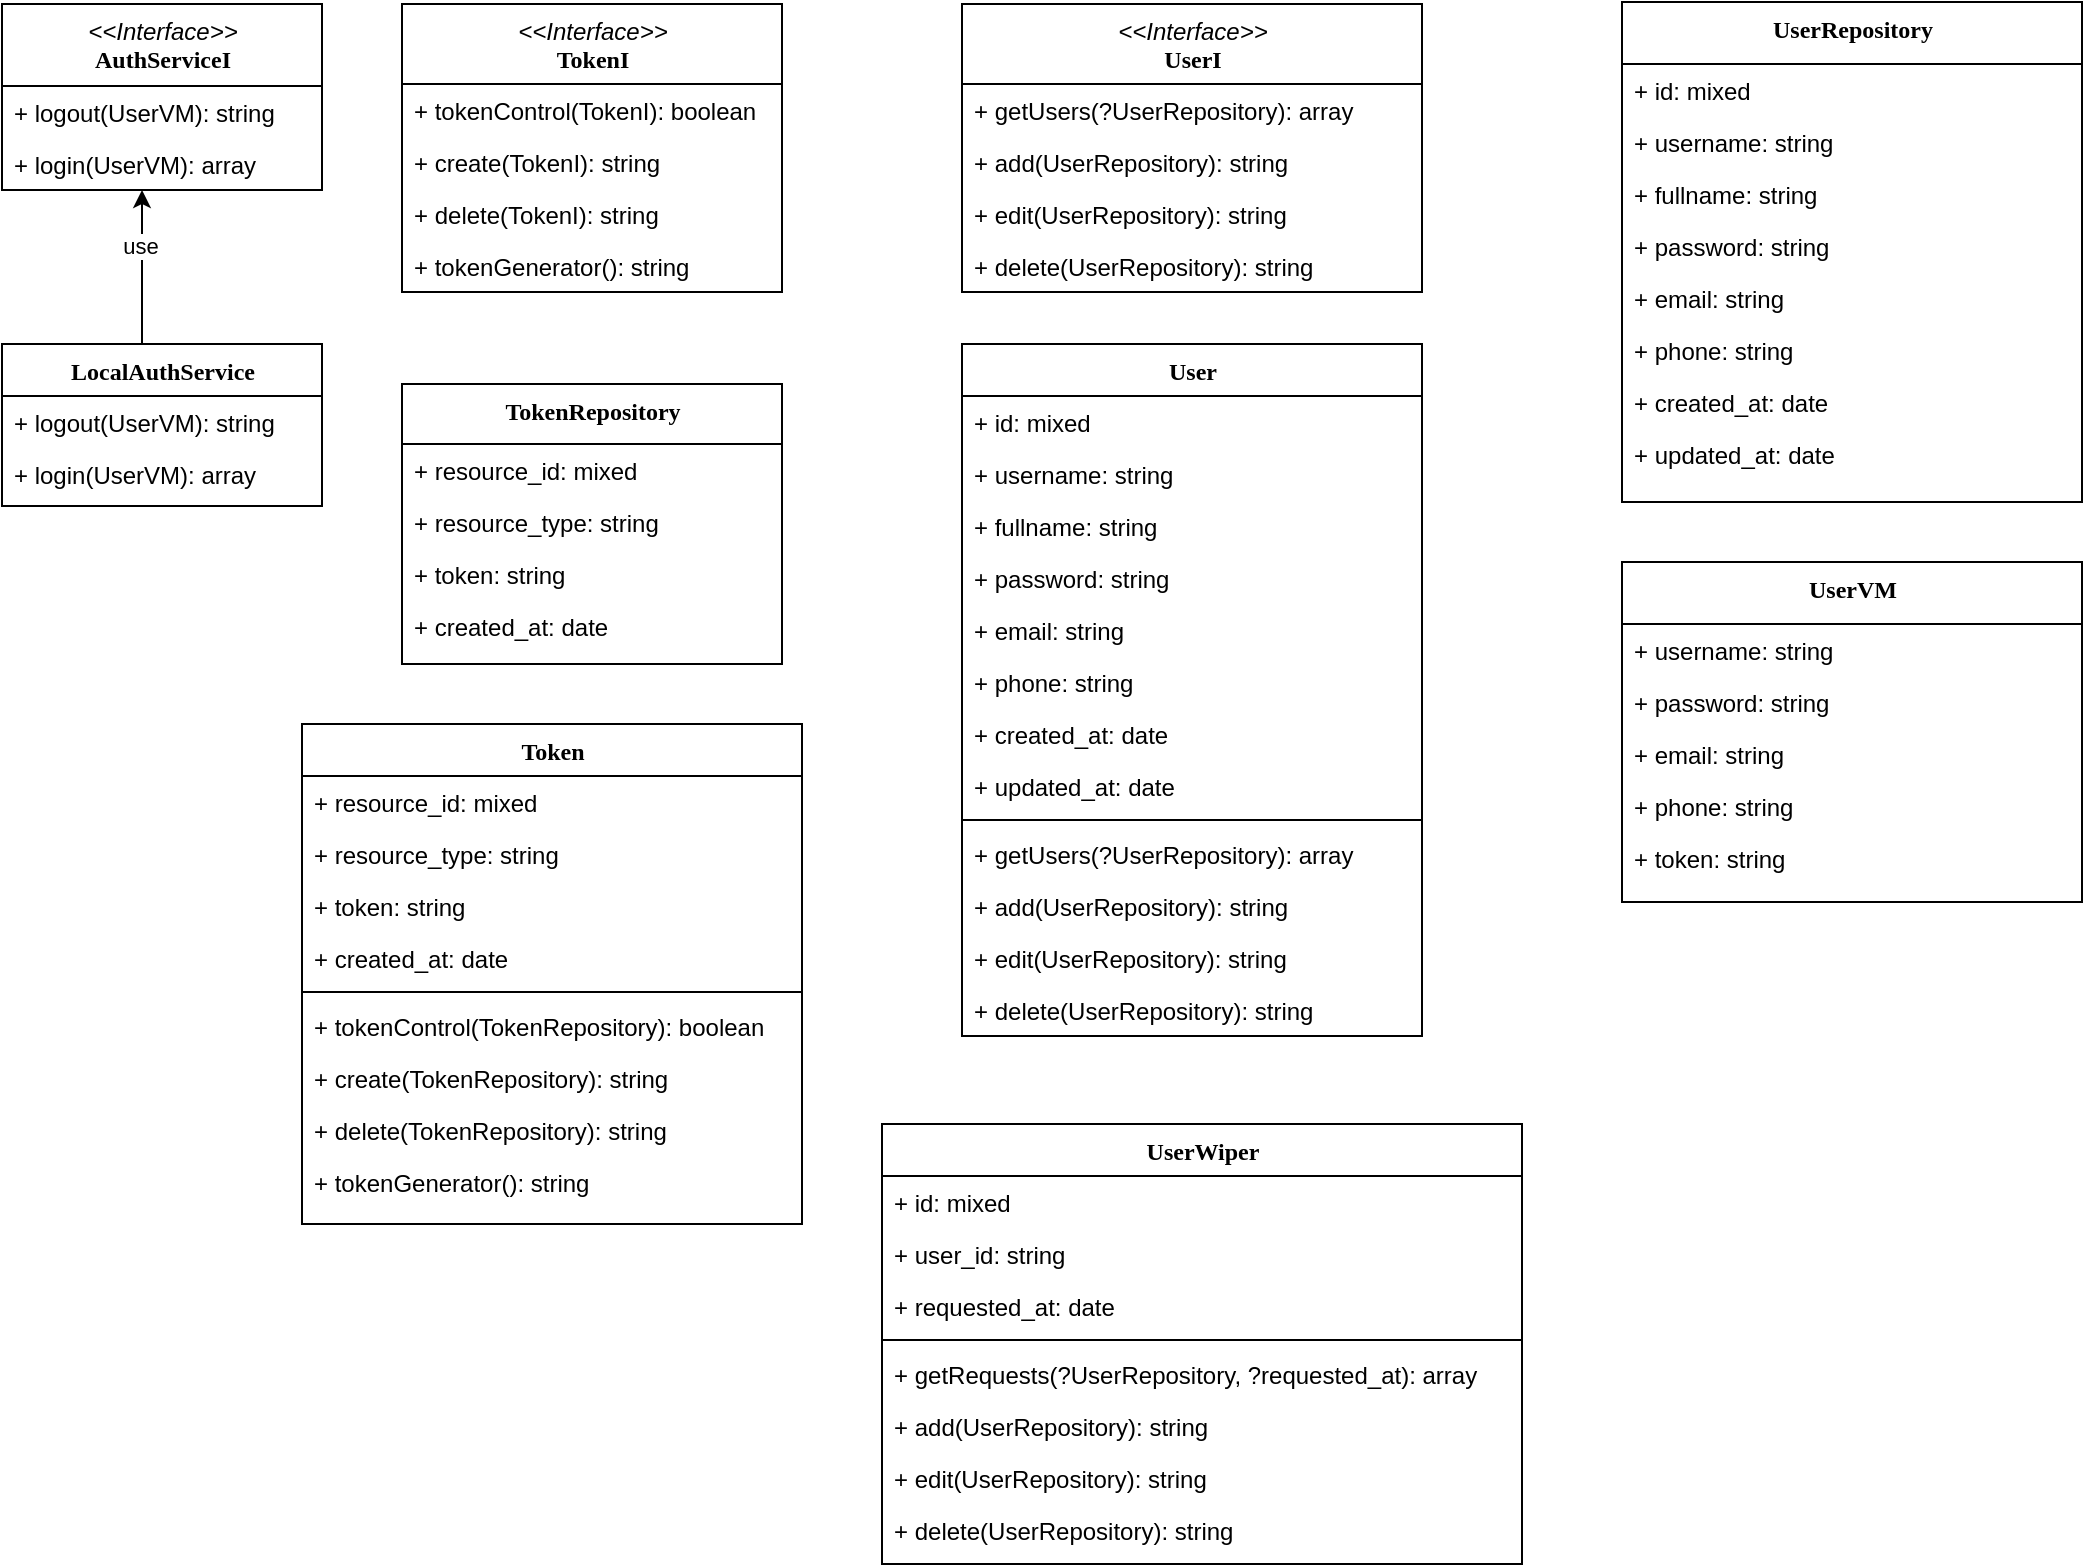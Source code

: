 <mxfile version="15.4.1" type="github">
  <diagram name="Page-1" id="6133507b-19e7-1e82-6fc7-422aa6c4b21f">
    <mxGraphModel dx="1108" dy="482" grid="1" gridSize="10" guides="1" tooltips="1" connect="1" arrows="1" fold="1" page="1" pageScale="1" pageWidth="1100" pageHeight="850" background="none" math="0" shadow="0">
      <root>
        <mxCell id="0" />
        <mxCell id="1" parent="0" />
        <mxCell id="h9Y8t7x9bO4vjwr3Z0jd-1" value="User" style="swimlane;html=1;fontStyle=1;align=center;verticalAlign=top;childLayout=stackLayout;horizontal=1;startSize=26;horizontalStack=0;resizeParent=1;resizeLast=0;collapsible=1;marginBottom=0;swimlaneFillColor=#ffffff;rounded=0;shadow=0;comic=0;labelBackgroundColor=none;strokeWidth=1;fillColor=none;fontFamily=Verdana;fontSize=12" parent="1" vertex="1">
          <mxGeometry x="520" y="210" width="230" height="346" as="geometry" />
        </mxCell>
        <mxCell id="h9Y8t7x9bO4vjwr3Z0jd-2" value="+ id: mixed" style="text;html=1;strokeColor=none;fillColor=none;align=left;verticalAlign=top;spacingLeft=4;spacingRight=4;whiteSpace=wrap;overflow=hidden;rotatable=0;points=[[0,0.5],[1,0.5]];portConstraint=eastwest;" parent="h9Y8t7x9bO4vjwr3Z0jd-1" vertex="1">
          <mxGeometry y="26" width="230" height="26" as="geometry" />
        </mxCell>
        <mxCell id="h9Y8t7x9bO4vjwr3Z0jd-3" value="+ username: string" style="text;html=1;strokeColor=none;fillColor=none;align=left;verticalAlign=top;spacingLeft=4;spacingRight=4;whiteSpace=wrap;overflow=hidden;rotatable=0;points=[[0,0.5],[1,0.5]];portConstraint=eastwest;" parent="h9Y8t7x9bO4vjwr3Z0jd-1" vertex="1">
          <mxGeometry y="52" width="230" height="26" as="geometry" />
        </mxCell>
        <mxCell id="h9Y8t7x9bO4vjwr3Z0jd-4" value="+ fullname: string" style="text;html=1;strokeColor=none;fillColor=none;align=left;verticalAlign=top;spacingLeft=4;spacingRight=4;whiteSpace=wrap;overflow=hidden;rotatable=0;points=[[0,0.5],[1,0.5]];portConstraint=eastwest;" parent="h9Y8t7x9bO4vjwr3Z0jd-1" vertex="1">
          <mxGeometry y="78" width="230" height="26" as="geometry" />
        </mxCell>
        <mxCell id="h9Y8t7x9bO4vjwr3Z0jd-5" value="+ password: string" style="text;html=1;strokeColor=none;fillColor=none;align=left;verticalAlign=top;spacingLeft=4;spacingRight=4;whiteSpace=wrap;overflow=hidden;rotatable=0;points=[[0,0.5],[1,0.5]];portConstraint=eastwest;" parent="h9Y8t7x9bO4vjwr3Z0jd-1" vertex="1">
          <mxGeometry y="104" width="230" height="26" as="geometry" />
        </mxCell>
        <mxCell id="h9Y8t7x9bO4vjwr3Z0jd-6" value="+ email: string" style="text;html=1;strokeColor=none;fillColor=none;align=left;verticalAlign=top;spacingLeft=4;spacingRight=4;whiteSpace=wrap;overflow=hidden;rotatable=0;points=[[0,0.5],[1,0.5]];portConstraint=eastwest;" parent="h9Y8t7x9bO4vjwr3Z0jd-1" vertex="1">
          <mxGeometry y="130" width="230" height="26" as="geometry" />
        </mxCell>
        <mxCell id="h9Y8t7x9bO4vjwr3Z0jd-7" value="+ phone: string" style="text;html=1;strokeColor=none;fillColor=none;align=left;verticalAlign=top;spacingLeft=4;spacingRight=4;whiteSpace=wrap;overflow=hidden;rotatable=0;points=[[0,0.5],[1,0.5]];portConstraint=eastwest;" parent="h9Y8t7x9bO4vjwr3Z0jd-1" vertex="1">
          <mxGeometry y="156" width="230" height="26" as="geometry" />
        </mxCell>
        <mxCell id="h9Y8t7x9bO4vjwr3Z0jd-8" value="+ created_at: date" style="text;html=1;strokeColor=none;fillColor=none;align=left;verticalAlign=top;spacingLeft=4;spacingRight=4;whiteSpace=wrap;overflow=hidden;rotatable=0;points=[[0,0.5],[1,0.5]];portConstraint=eastwest;" parent="h9Y8t7x9bO4vjwr3Z0jd-1" vertex="1">
          <mxGeometry y="182" width="230" height="26" as="geometry" />
        </mxCell>
        <mxCell id="h9Y8t7x9bO4vjwr3Z0jd-9" value="+ updated_at: date" style="text;html=1;strokeColor=none;fillColor=none;align=left;verticalAlign=top;spacingLeft=4;spacingRight=4;whiteSpace=wrap;overflow=hidden;rotatable=0;points=[[0,0.5],[1,0.5]];portConstraint=eastwest;" parent="h9Y8t7x9bO4vjwr3Z0jd-1" vertex="1">
          <mxGeometry y="208" width="230" height="26" as="geometry" />
        </mxCell>
        <mxCell id="h9Y8t7x9bO4vjwr3Z0jd-10" value="" style="line;html=1;strokeWidth=1;fillColor=none;align=left;verticalAlign=middle;spacingTop=-1;spacingLeft=3;spacingRight=3;rotatable=0;labelPosition=right;points=[];portConstraint=eastwest;" parent="h9Y8t7x9bO4vjwr3Z0jd-1" vertex="1">
          <mxGeometry y="234" width="230" height="8" as="geometry" />
        </mxCell>
        <mxCell id="h9Y8t7x9bO4vjwr3Z0jd-11" value="+ getUsers(?UserRepository): array" style="text;html=1;strokeColor=none;fillColor=none;align=left;verticalAlign=top;spacingLeft=4;spacingRight=4;whiteSpace=wrap;overflow=hidden;rotatable=0;points=[[0,0.5],[1,0.5]];portConstraint=eastwest;" parent="h9Y8t7x9bO4vjwr3Z0jd-1" vertex="1">
          <mxGeometry y="242" width="230" height="26" as="geometry" />
        </mxCell>
        <mxCell id="h9Y8t7x9bO4vjwr3Z0jd-12" value="+ add(UserRepository): string" style="text;html=1;strokeColor=none;fillColor=none;align=left;verticalAlign=top;spacingLeft=4;spacingRight=4;whiteSpace=wrap;overflow=hidden;rotatable=0;points=[[0,0.5],[1,0.5]];portConstraint=eastwest;" parent="h9Y8t7x9bO4vjwr3Z0jd-1" vertex="1">
          <mxGeometry y="268" width="230" height="26" as="geometry" />
        </mxCell>
        <mxCell id="h9Y8t7x9bO4vjwr3Z0jd-13" value="+ edit(UserRepository): string" style="text;html=1;strokeColor=none;fillColor=none;align=left;verticalAlign=top;spacingLeft=4;spacingRight=4;whiteSpace=wrap;overflow=hidden;rotatable=0;points=[[0,0.5],[1,0.5]];portConstraint=eastwest;" parent="h9Y8t7x9bO4vjwr3Z0jd-1" vertex="1">
          <mxGeometry y="294" width="230" height="26" as="geometry" />
        </mxCell>
        <mxCell id="h9Y8t7x9bO4vjwr3Z0jd-14" value="+ delete(UserRepository): string" style="text;html=1;strokeColor=none;fillColor=none;align=left;verticalAlign=top;spacingLeft=4;spacingRight=4;whiteSpace=wrap;overflow=hidden;rotatable=0;points=[[0,0.5],[1,0.5]];portConstraint=eastwest;" parent="h9Y8t7x9bO4vjwr3Z0jd-1" vertex="1">
          <mxGeometry y="320" width="230" height="26" as="geometry" />
        </mxCell>
        <mxCell id="h9Y8t7x9bO4vjwr3Z0jd-15" value="Token" style="swimlane;html=1;fontStyle=1;align=center;verticalAlign=top;childLayout=stackLayout;horizontal=1;startSize=26;horizontalStack=0;resizeParent=1;resizeLast=0;collapsible=1;marginBottom=0;swimlaneFillColor=#ffffff;rounded=0;shadow=0;comic=0;labelBackgroundColor=none;strokeWidth=1;fillColor=none;fontFamily=Verdana;fontSize=12" parent="1" vertex="1">
          <mxGeometry x="190" y="400" width="250" height="250" as="geometry" />
        </mxCell>
        <mxCell id="h9Y8t7x9bO4vjwr3Z0jd-16" value="+ resource_id: mixed" style="text;html=1;strokeColor=none;fillColor=none;align=left;verticalAlign=top;spacingLeft=4;spacingRight=4;whiteSpace=wrap;overflow=hidden;rotatable=0;points=[[0,0.5],[1,0.5]];portConstraint=eastwest;" parent="h9Y8t7x9bO4vjwr3Z0jd-15" vertex="1">
          <mxGeometry y="26" width="250" height="26" as="geometry" />
        </mxCell>
        <mxCell id="h9Y8t7x9bO4vjwr3Z0jd-17" value="+ resource_type: string" style="text;html=1;strokeColor=none;fillColor=none;align=left;verticalAlign=top;spacingLeft=4;spacingRight=4;whiteSpace=wrap;overflow=hidden;rotatable=0;points=[[0,0.5],[1,0.5]];portConstraint=eastwest;" parent="h9Y8t7x9bO4vjwr3Z0jd-15" vertex="1">
          <mxGeometry y="52" width="250" height="26" as="geometry" />
        </mxCell>
        <mxCell id="h9Y8t7x9bO4vjwr3Z0jd-18" value="+ token: string" style="text;html=1;strokeColor=none;fillColor=none;align=left;verticalAlign=top;spacingLeft=4;spacingRight=4;whiteSpace=wrap;overflow=hidden;rotatable=0;points=[[0,0.5],[1,0.5]];portConstraint=eastwest;" parent="h9Y8t7x9bO4vjwr3Z0jd-15" vertex="1">
          <mxGeometry y="78" width="250" height="26" as="geometry" />
        </mxCell>
        <mxCell id="h9Y8t7x9bO4vjwr3Z0jd-19" value="+ created_at: date&lt;span style=&quot;color: rgba(0 , 0 , 0 , 0) ; font-family: monospace ; font-size: 0px&quot;&gt;%3CmxGraphModel%3E%3Croot%3E%3CmxCell%20id%3D%220%22%2F%3E%3CmxCell%20id%3D%221%22%20parent%3D%220%22%2F%3E%3CmxCell%20id%3D%222%22%20value%3D%22%2B%20authArea%22%20style%3D%22text%3Bhtml%3D1%3BstrokeColor%3Dnone%3BfillColor%3Dnone%3Balign%3Dleft%3BverticalAlign%3Dtop%3BspacingLeft%3D4%3BspacingRight%3D4%3BwhiteSpace%3Dwrap%3Boverflow%3Dhidden%3Brotatable%3D0%3Bpoints%3D%5B%5B0%2C0.5%5D%2C%5B1%2C0.5%5D%5D%3BportConstraint%3Deastwest%3B%22%20vertex%3D%221%22%20parent%3D%221%22%3E%3CmxGeometry%20x%3D%22820%22%20y%3D%22888%22%20width%3D%22160%22%20height%3D%2226%22%20as%3D%22geometry%22%2F%3E%3C%2FmxCell%3E%3C%2Froot%3E%3C%2FmxGraphModel%3E: ::&lt;/span&gt;" style="text;html=1;strokeColor=none;fillColor=none;align=left;verticalAlign=top;spacingLeft=4;spacingRight=4;whiteSpace=wrap;overflow=hidden;rotatable=0;points=[[0,0.5],[1,0.5]];portConstraint=eastwest;" parent="h9Y8t7x9bO4vjwr3Z0jd-15" vertex="1">
          <mxGeometry y="104" width="250" height="26" as="geometry" />
        </mxCell>
        <mxCell id="h9Y8t7x9bO4vjwr3Z0jd-20" value="" style="line;html=1;strokeWidth=1;fillColor=none;align=left;verticalAlign=middle;spacingTop=-1;spacingLeft=3;spacingRight=3;rotatable=0;labelPosition=right;points=[];portConstraint=eastwest;" parent="h9Y8t7x9bO4vjwr3Z0jd-15" vertex="1">
          <mxGeometry y="130" width="250" height="8" as="geometry" />
        </mxCell>
        <mxCell id="h9Y8t7x9bO4vjwr3Z0jd-21" value="+ tokenControl(TokenRepository): boolean" style="text;html=1;strokeColor=none;fillColor=none;align=left;verticalAlign=top;spacingLeft=4;spacingRight=4;whiteSpace=wrap;overflow=hidden;rotatable=0;points=[[0,0.5],[1,0.5]];portConstraint=eastwest;" parent="h9Y8t7x9bO4vjwr3Z0jd-15" vertex="1">
          <mxGeometry y="138" width="250" height="26" as="geometry" />
        </mxCell>
        <mxCell id="h9Y8t7x9bO4vjwr3Z0jd-22" value="+ create(TokenRepository): string" style="text;html=1;strokeColor=none;fillColor=none;align=left;verticalAlign=top;spacingLeft=4;spacingRight=4;whiteSpace=wrap;overflow=hidden;rotatable=0;points=[[0,0.5],[1,0.5]];portConstraint=eastwest;" parent="h9Y8t7x9bO4vjwr3Z0jd-15" vertex="1">
          <mxGeometry y="164" width="250" height="26" as="geometry" />
        </mxCell>
        <mxCell id="h9Y8t7x9bO4vjwr3Z0jd-23" value="+ delete(TokenRepository): string" style="text;html=1;strokeColor=none;fillColor=none;align=left;verticalAlign=top;spacingLeft=4;spacingRight=4;whiteSpace=wrap;overflow=hidden;rotatable=0;points=[[0,0.5],[1,0.5]];portConstraint=eastwest;" parent="h9Y8t7x9bO4vjwr3Z0jd-15" vertex="1">
          <mxGeometry y="190" width="250" height="26" as="geometry" />
        </mxCell>
        <mxCell id="h9Y8t7x9bO4vjwr3Z0jd-77" value="+ tokenGenerator(): string" style="text;html=1;strokeColor=none;fillColor=none;align=left;verticalAlign=top;spacingLeft=4;spacingRight=4;whiteSpace=wrap;overflow=hidden;rotatable=0;points=[[0,0.5],[1,0.5]];portConstraint=eastwest;" parent="h9Y8t7x9bO4vjwr3Z0jd-15" vertex="1">
          <mxGeometry y="216" width="250" height="26" as="geometry" />
        </mxCell>
        <mxCell id="h9Y8t7x9bO4vjwr3Z0jd-24" value="&lt;i style=&quot;font-family: &amp;#34;helvetica&amp;#34; ; font-weight: 400&quot;&gt;&amp;lt;&amp;lt;Interface&amp;gt;&amp;gt;&lt;br&gt;&lt;/i&gt;AuthServiceI" style="swimlane;html=1;fontStyle=1;align=center;verticalAlign=top;childLayout=stackLayout;horizontal=1;startSize=41;horizontalStack=0;resizeParent=1;resizeLast=0;collapsible=1;marginBottom=0;swimlaneFillColor=#ffffff;rounded=0;shadow=0;comic=0;labelBackgroundColor=none;strokeWidth=1;fillColor=none;fontFamily=Verdana;fontSize=12" parent="1" vertex="1">
          <mxGeometry x="40" y="40" width="160" height="93" as="geometry" />
        </mxCell>
        <mxCell id="h9Y8t7x9bO4vjwr3Z0jd-25" value="+ logout(UserVM): string" style="text;html=1;strokeColor=none;fillColor=none;align=left;verticalAlign=top;spacingLeft=4;spacingRight=4;whiteSpace=wrap;overflow=hidden;rotatable=0;points=[[0,0.5],[1,0.5]];portConstraint=eastwest;" parent="h9Y8t7x9bO4vjwr3Z0jd-24" vertex="1">
          <mxGeometry y="41" width="160" height="26" as="geometry" />
        </mxCell>
        <mxCell id="h9Y8t7x9bO4vjwr3Z0jd-26" value="+ login(UserVM): array" style="text;html=1;strokeColor=none;fillColor=none;align=left;verticalAlign=top;spacingLeft=4;spacingRight=4;whiteSpace=wrap;overflow=hidden;rotatable=0;points=[[0,0.5],[1,0.5]];portConstraint=eastwest;" parent="h9Y8t7x9bO4vjwr3Z0jd-24" vertex="1">
          <mxGeometry y="67" width="160" height="26" as="geometry" />
        </mxCell>
        <mxCell id="h9Y8t7x9bO4vjwr3Z0jd-69" value="" style="edgeStyle=orthogonalEdgeStyle;rounded=0;orthogonalLoop=1;jettySize=auto;html=1;" parent="1" source="h9Y8t7x9bO4vjwr3Z0jd-29" target="h9Y8t7x9bO4vjwr3Z0jd-26" edge="1">
          <mxGeometry relative="1" as="geometry">
            <Array as="points">
              <mxPoint x="110" y="140" />
              <mxPoint x="110" y="140" />
            </Array>
          </mxGeometry>
        </mxCell>
        <mxCell id="h9Y8t7x9bO4vjwr3Z0jd-70" value="use" style="edgeLabel;html=1;align=center;verticalAlign=middle;resizable=0;points=[];" parent="h9Y8t7x9bO4vjwr3Z0jd-69" vertex="1" connectable="0">
          <mxGeometry x="0.286" y="1" relative="1" as="geometry">
            <mxPoint as="offset" />
          </mxGeometry>
        </mxCell>
        <mxCell id="h9Y8t7x9bO4vjwr3Z0jd-29" value="LocalAuthService" style="swimlane;html=1;fontStyle=1;align=center;verticalAlign=top;childLayout=stackLayout;horizontal=1;startSize=26;horizontalStack=0;resizeParent=1;resizeLast=0;collapsible=1;marginBottom=0;swimlaneFillColor=#ffffff;rounded=0;shadow=0;comic=0;labelBackgroundColor=none;strokeWidth=1;fillColor=none;fontFamily=Verdana;fontSize=12" parent="1" vertex="1">
          <mxGeometry x="40" y="210" width="160" height="81" as="geometry" />
        </mxCell>
        <mxCell id="h9Y8t7x9bO4vjwr3Z0jd-30" value="+ logout(UserVM): string" style="text;html=1;strokeColor=none;fillColor=none;align=left;verticalAlign=top;spacingLeft=4;spacingRight=4;whiteSpace=wrap;overflow=hidden;rotatable=0;points=[[0,0.5],[1,0.5]];portConstraint=eastwest;" parent="h9Y8t7x9bO4vjwr3Z0jd-29" vertex="1">
          <mxGeometry y="26" width="160" height="26" as="geometry" />
        </mxCell>
        <mxCell id="h9Y8t7x9bO4vjwr3Z0jd-31" value="+ login(UserVM): array" style="text;html=1;strokeColor=none;fillColor=none;align=left;verticalAlign=top;spacingLeft=4;spacingRight=4;whiteSpace=wrap;overflow=hidden;rotatable=0;points=[[0,0.5],[1,0.5]];portConstraint=eastwest;" parent="h9Y8t7x9bO4vjwr3Z0jd-29" vertex="1">
          <mxGeometry y="52" width="160" height="26" as="geometry" />
        </mxCell>
        <mxCell id="h9Y8t7x9bO4vjwr3Z0jd-33" value="UserWiper" style="swimlane;html=1;fontStyle=1;align=center;verticalAlign=top;childLayout=stackLayout;horizontal=1;startSize=26;horizontalStack=0;resizeParent=1;resizeLast=0;collapsible=1;marginBottom=0;swimlaneFillColor=#ffffff;rounded=0;shadow=0;comic=0;labelBackgroundColor=none;strokeWidth=1;fillColor=none;fontFamily=Verdana;fontSize=12" parent="1" vertex="1">
          <mxGeometry x="480" y="600" width="320" height="220" as="geometry" />
        </mxCell>
        <mxCell id="h9Y8t7x9bO4vjwr3Z0jd-34" value="+ id: mixed" style="text;html=1;strokeColor=none;fillColor=none;align=left;verticalAlign=top;spacingLeft=4;spacingRight=4;whiteSpace=wrap;overflow=hidden;rotatable=0;points=[[0,0.5],[1,0.5]];portConstraint=eastwest;" parent="h9Y8t7x9bO4vjwr3Z0jd-33" vertex="1">
          <mxGeometry y="26" width="320" height="26" as="geometry" />
        </mxCell>
        <mxCell id="h9Y8t7x9bO4vjwr3Z0jd-35" value="+ user_id: string" style="text;html=1;strokeColor=none;fillColor=none;align=left;verticalAlign=top;spacingLeft=4;spacingRight=4;whiteSpace=wrap;overflow=hidden;rotatable=0;points=[[0,0.5],[1,0.5]];portConstraint=eastwest;" parent="h9Y8t7x9bO4vjwr3Z0jd-33" vertex="1">
          <mxGeometry y="52" width="320" height="26" as="geometry" />
        </mxCell>
        <mxCell id="h9Y8t7x9bO4vjwr3Z0jd-36" value="+ requested_at: date" style="text;html=1;strokeColor=none;fillColor=none;align=left;verticalAlign=top;spacingLeft=4;spacingRight=4;whiteSpace=wrap;overflow=hidden;rotatable=0;points=[[0,0.5],[1,0.5]];portConstraint=eastwest;" parent="h9Y8t7x9bO4vjwr3Z0jd-33" vertex="1">
          <mxGeometry y="78" width="320" height="26" as="geometry" />
        </mxCell>
        <mxCell id="h9Y8t7x9bO4vjwr3Z0jd-37" value="" style="line;html=1;strokeWidth=1;fillColor=none;align=left;verticalAlign=middle;spacingTop=-1;spacingLeft=3;spacingRight=3;rotatable=0;labelPosition=right;points=[];portConstraint=eastwest;" parent="h9Y8t7x9bO4vjwr3Z0jd-33" vertex="1">
          <mxGeometry y="104" width="320" height="8" as="geometry" />
        </mxCell>
        <mxCell id="h9Y8t7x9bO4vjwr3Z0jd-38" value="+ getRequests(?UserRepository, ?requested_at): array" style="text;html=1;strokeColor=none;fillColor=none;align=left;verticalAlign=top;spacingLeft=4;spacingRight=4;whiteSpace=wrap;overflow=hidden;rotatable=0;points=[[0,0.5],[1,0.5]];portConstraint=eastwest;" parent="h9Y8t7x9bO4vjwr3Z0jd-33" vertex="1">
          <mxGeometry y="112" width="320" height="26" as="geometry" />
        </mxCell>
        <mxCell id="h9Y8t7x9bO4vjwr3Z0jd-39" value="+ add(UserRepository): string" style="text;html=1;strokeColor=none;fillColor=none;align=left;verticalAlign=top;spacingLeft=4;spacingRight=4;whiteSpace=wrap;overflow=hidden;rotatable=0;points=[[0,0.5],[1,0.5]];portConstraint=eastwest;" parent="h9Y8t7x9bO4vjwr3Z0jd-33" vertex="1">
          <mxGeometry y="138" width="320" height="26" as="geometry" />
        </mxCell>
        <mxCell id="h9Y8t7x9bO4vjwr3Z0jd-40" value="+ edit(UserRepository): string" style="text;html=1;strokeColor=none;fillColor=none;align=left;verticalAlign=top;spacingLeft=4;spacingRight=4;whiteSpace=wrap;overflow=hidden;rotatable=0;points=[[0,0.5],[1,0.5]];portConstraint=eastwest;" parent="h9Y8t7x9bO4vjwr3Z0jd-33" vertex="1">
          <mxGeometry y="164" width="320" height="26" as="geometry" />
        </mxCell>
        <mxCell id="h9Y8t7x9bO4vjwr3Z0jd-41" value="+ delete(UserRepository): string" style="text;html=1;strokeColor=none;fillColor=none;align=left;verticalAlign=top;spacingLeft=4;spacingRight=4;whiteSpace=wrap;overflow=hidden;rotatable=0;points=[[0,0.5],[1,0.5]];portConstraint=eastwest;" parent="h9Y8t7x9bO4vjwr3Z0jd-33" vertex="1">
          <mxGeometry y="190" width="320" height="26" as="geometry" />
        </mxCell>
        <mxCell id="h9Y8t7x9bO4vjwr3Z0jd-46" value="UserRepository" style="swimlane;html=1;fontStyle=1;align=center;verticalAlign=top;childLayout=stackLayout;horizontal=1;startSize=31;horizontalStack=0;resizeParent=1;resizeLast=0;collapsible=1;marginBottom=0;swimlaneFillColor=#ffffff;rounded=0;shadow=0;comic=0;labelBackgroundColor=none;strokeWidth=1;fillColor=none;fontFamily=Verdana;fontSize=12" parent="1" vertex="1">
          <mxGeometry x="850" y="39" width="230" height="250" as="geometry" />
        </mxCell>
        <mxCell id="h9Y8t7x9bO4vjwr3Z0jd-47" value="+ id: mixed" style="text;html=1;strokeColor=none;fillColor=none;align=left;verticalAlign=top;spacingLeft=4;spacingRight=4;whiteSpace=wrap;overflow=hidden;rotatable=0;points=[[0,0.5],[1,0.5]];portConstraint=eastwest;" parent="h9Y8t7x9bO4vjwr3Z0jd-46" vertex="1">
          <mxGeometry y="31" width="230" height="26" as="geometry" />
        </mxCell>
        <mxCell id="h9Y8t7x9bO4vjwr3Z0jd-48" value="+ username: string" style="text;html=1;strokeColor=none;fillColor=none;align=left;verticalAlign=top;spacingLeft=4;spacingRight=4;whiteSpace=wrap;overflow=hidden;rotatable=0;points=[[0,0.5],[1,0.5]];portConstraint=eastwest;" parent="h9Y8t7x9bO4vjwr3Z0jd-46" vertex="1">
          <mxGeometry y="57" width="230" height="26" as="geometry" />
        </mxCell>
        <mxCell id="h9Y8t7x9bO4vjwr3Z0jd-49" value="+ fullname: string" style="text;html=1;strokeColor=none;fillColor=none;align=left;verticalAlign=top;spacingLeft=4;spacingRight=4;whiteSpace=wrap;overflow=hidden;rotatable=0;points=[[0,0.5],[1,0.5]];portConstraint=eastwest;" parent="h9Y8t7x9bO4vjwr3Z0jd-46" vertex="1">
          <mxGeometry y="83" width="230" height="26" as="geometry" />
        </mxCell>
        <mxCell id="h9Y8t7x9bO4vjwr3Z0jd-50" value="+ password: string" style="text;html=1;strokeColor=none;fillColor=none;align=left;verticalAlign=top;spacingLeft=4;spacingRight=4;whiteSpace=wrap;overflow=hidden;rotatable=0;points=[[0,0.5],[1,0.5]];portConstraint=eastwest;" parent="h9Y8t7x9bO4vjwr3Z0jd-46" vertex="1">
          <mxGeometry y="109" width="230" height="26" as="geometry" />
        </mxCell>
        <mxCell id="h9Y8t7x9bO4vjwr3Z0jd-51" value="+ email: string" style="text;html=1;strokeColor=none;fillColor=none;align=left;verticalAlign=top;spacingLeft=4;spacingRight=4;whiteSpace=wrap;overflow=hidden;rotatable=0;points=[[0,0.5],[1,0.5]];portConstraint=eastwest;" parent="h9Y8t7x9bO4vjwr3Z0jd-46" vertex="1">
          <mxGeometry y="135" width="230" height="26" as="geometry" />
        </mxCell>
        <mxCell id="h9Y8t7x9bO4vjwr3Z0jd-52" value="+ phone: string" style="text;html=1;strokeColor=none;fillColor=none;align=left;verticalAlign=top;spacingLeft=4;spacingRight=4;whiteSpace=wrap;overflow=hidden;rotatable=0;points=[[0,0.5],[1,0.5]];portConstraint=eastwest;" parent="h9Y8t7x9bO4vjwr3Z0jd-46" vertex="1">
          <mxGeometry y="161" width="230" height="26" as="geometry" />
        </mxCell>
        <mxCell id="h9Y8t7x9bO4vjwr3Z0jd-53" value="+ created_at: date" style="text;html=1;strokeColor=none;fillColor=none;align=left;verticalAlign=top;spacingLeft=4;spacingRight=4;whiteSpace=wrap;overflow=hidden;rotatable=0;points=[[0,0.5],[1,0.5]];portConstraint=eastwest;" parent="h9Y8t7x9bO4vjwr3Z0jd-46" vertex="1">
          <mxGeometry y="187" width="230" height="26" as="geometry" />
        </mxCell>
        <mxCell id="h9Y8t7x9bO4vjwr3Z0jd-54" value="+ updated_at: date" style="text;html=1;strokeColor=none;fillColor=none;align=left;verticalAlign=top;spacingLeft=4;spacingRight=4;whiteSpace=wrap;overflow=hidden;rotatable=0;points=[[0,0.5],[1,0.5]];portConstraint=eastwest;" parent="h9Y8t7x9bO4vjwr3Z0jd-46" vertex="1">
          <mxGeometry y="213" width="230" height="26" as="geometry" />
        </mxCell>
        <mxCell id="h9Y8t7x9bO4vjwr3Z0jd-60" value="UserVM" style="swimlane;html=1;fontStyle=1;align=center;verticalAlign=top;childLayout=stackLayout;horizontal=1;startSize=31;horizontalStack=0;resizeParent=1;resizeLast=0;collapsible=1;marginBottom=0;swimlaneFillColor=#ffffff;rounded=0;shadow=0;comic=0;labelBackgroundColor=none;strokeWidth=1;fillColor=none;fontFamily=Verdana;fontSize=12" parent="1" vertex="1">
          <mxGeometry x="850" y="319" width="230" height="170" as="geometry" />
        </mxCell>
        <mxCell id="h9Y8t7x9bO4vjwr3Z0jd-62" value="+ username: string" style="text;html=1;strokeColor=none;fillColor=none;align=left;verticalAlign=top;spacingLeft=4;spacingRight=4;whiteSpace=wrap;overflow=hidden;rotatable=0;points=[[0,0.5],[1,0.5]];portConstraint=eastwest;" parent="h9Y8t7x9bO4vjwr3Z0jd-60" vertex="1">
          <mxGeometry y="31" width="230" height="26" as="geometry" />
        </mxCell>
        <mxCell id="h9Y8t7x9bO4vjwr3Z0jd-64" value="+ password: string" style="text;html=1;strokeColor=none;fillColor=none;align=left;verticalAlign=top;spacingLeft=4;spacingRight=4;whiteSpace=wrap;overflow=hidden;rotatable=0;points=[[0,0.5],[1,0.5]];portConstraint=eastwest;" parent="h9Y8t7x9bO4vjwr3Z0jd-60" vertex="1">
          <mxGeometry y="57" width="230" height="26" as="geometry" />
        </mxCell>
        <mxCell id="h9Y8t7x9bO4vjwr3Z0jd-65" value="+ email: string" style="text;html=1;strokeColor=none;fillColor=none;align=left;verticalAlign=top;spacingLeft=4;spacingRight=4;whiteSpace=wrap;overflow=hidden;rotatable=0;points=[[0,0.5],[1,0.5]];portConstraint=eastwest;" parent="h9Y8t7x9bO4vjwr3Z0jd-60" vertex="1">
          <mxGeometry y="83" width="230" height="26" as="geometry" />
        </mxCell>
        <mxCell id="h9Y8t7x9bO4vjwr3Z0jd-66" value="+ phone: string" style="text;html=1;strokeColor=none;fillColor=none;align=left;verticalAlign=top;spacingLeft=4;spacingRight=4;whiteSpace=wrap;overflow=hidden;rotatable=0;points=[[0,0.5],[1,0.5]];portConstraint=eastwest;" parent="h9Y8t7x9bO4vjwr3Z0jd-60" vertex="1">
          <mxGeometry y="109" width="230" height="26" as="geometry" />
        </mxCell>
        <mxCell id="h9Y8t7x9bO4vjwr3Z0jd-68" value="+ token: string" style="text;html=1;strokeColor=none;fillColor=none;align=left;verticalAlign=top;spacingLeft=4;spacingRight=4;whiteSpace=wrap;overflow=hidden;rotatable=0;points=[[0,0.5],[1,0.5]];portConstraint=eastwest;" parent="h9Y8t7x9bO4vjwr3Z0jd-60" vertex="1">
          <mxGeometry y="135" width="230" height="26" as="geometry" />
        </mxCell>
        <mxCell id="h9Y8t7x9bO4vjwr3Z0jd-78" value="TokenRepository" style="swimlane;html=1;fontStyle=1;align=center;verticalAlign=top;childLayout=stackLayout;horizontal=1;startSize=30;horizontalStack=0;resizeParent=1;resizeLast=0;collapsible=1;marginBottom=0;swimlaneFillColor=#ffffff;rounded=0;shadow=0;comic=0;labelBackgroundColor=none;strokeWidth=1;fillColor=none;fontFamily=Verdana;fontSize=12" parent="1" vertex="1">
          <mxGeometry x="240" y="230" width="190" height="140" as="geometry" />
        </mxCell>
        <mxCell id="h9Y8t7x9bO4vjwr3Z0jd-79" value="+ resource_id: mixed" style="text;html=1;strokeColor=none;fillColor=none;align=left;verticalAlign=top;spacingLeft=4;spacingRight=4;whiteSpace=wrap;overflow=hidden;rotatable=0;points=[[0,0.5],[1,0.5]];portConstraint=eastwest;" parent="h9Y8t7x9bO4vjwr3Z0jd-78" vertex="1">
          <mxGeometry y="30" width="190" height="26" as="geometry" />
        </mxCell>
        <mxCell id="h9Y8t7x9bO4vjwr3Z0jd-80" value="+ resource_type: string" style="text;html=1;strokeColor=none;fillColor=none;align=left;verticalAlign=top;spacingLeft=4;spacingRight=4;whiteSpace=wrap;overflow=hidden;rotatable=0;points=[[0,0.5],[1,0.5]];portConstraint=eastwest;" parent="h9Y8t7x9bO4vjwr3Z0jd-78" vertex="1">
          <mxGeometry y="56" width="190" height="26" as="geometry" />
        </mxCell>
        <mxCell id="h9Y8t7x9bO4vjwr3Z0jd-81" value="+ token: string" style="text;html=1;strokeColor=none;fillColor=none;align=left;verticalAlign=top;spacingLeft=4;spacingRight=4;whiteSpace=wrap;overflow=hidden;rotatable=0;points=[[0,0.5],[1,0.5]];portConstraint=eastwest;" parent="h9Y8t7x9bO4vjwr3Z0jd-78" vertex="1">
          <mxGeometry y="82" width="190" height="26" as="geometry" />
        </mxCell>
        <mxCell id="h9Y8t7x9bO4vjwr3Z0jd-82" value="+ created_at: date&lt;span style=&quot;color: rgba(0 , 0 , 0 , 0) ; font-family: monospace ; font-size: 0px&quot;&gt;%3CmxGraphModel%3E%3Croot%3E%3CmxCell%20id%3D%220%22%2F%3E%3CmxCell%20id%3D%221%22%20parent%3D%220%22%2F%3E%3CmxCell%20id%3D%222%22%20value%3D%22%2B%20authArea%22%20style%3D%22text%3Bhtml%3D1%3BstrokeColor%3Dnone%3BfillColor%3Dnone%3Balign%3Dleft%3BverticalAlign%3Dtop%3BspacingLeft%3D4%3BspacingRight%3D4%3BwhiteSpace%3Dwrap%3Boverflow%3Dhidden%3Brotatable%3D0%3Bpoints%3D%5B%5B0%2C0.5%5D%2C%5B1%2C0.5%5D%5D%3BportConstraint%3Deastwest%3B%22%20vertex%3D%221%22%20parent%3D%221%22%3E%3CmxGeometry%20x%3D%22820%22%20y%3D%22888%22%20width%3D%22160%22%20height%3D%2226%22%20as%3D%22geometry%22%2F%3E%3C%2FmxCell%3E%3C%2Froot%3E%3C%2FmxGraphModel%3E: ::&lt;/span&gt;" style="text;html=1;strokeColor=none;fillColor=none;align=left;verticalAlign=top;spacingLeft=4;spacingRight=4;whiteSpace=wrap;overflow=hidden;rotatable=0;points=[[0,0.5],[1,0.5]];portConstraint=eastwest;" parent="h9Y8t7x9bO4vjwr3Z0jd-78" vertex="1">
          <mxGeometry y="108" width="190" height="26" as="geometry" />
        </mxCell>
        <mxCell id="cFiX-64Sb0E4231Jm2x3-1" value="&lt;i style=&quot;font-family: &amp;#34;helvetica&amp;#34; ; font-weight: 400&quot;&gt;&amp;lt;&amp;lt;Interface&amp;gt;&amp;gt;&lt;br&gt;&lt;/i&gt;TokenI" style="swimlane;html=1;fontStyle=1;align=center;verticalAlign=top;childLayout=stackLayout;horizontal=1;startSize=40;horizontalStack=0;resizeParent=1;resizeLast=0;collapsible=1;marginBottom=0;swimlaneFillColor=#ffffff;rounded=0;shadow=0;comic=0;labelBackgroundColor=none;strokeWidth=1;fillColor=none;fontFamily=Verdana;fontSize=12" vertex="1" parent="1">
          <mxGeometry x="240" y="40" width="190" height="144" as="geometry" />
        </mxCell>
        <mxCell id="cFiX-64Sb0E4231Jm2x3-7" value="+ tokenControl(TokenI): boolean" style="text;html=1;strokeColor=none;fillColor=none;align=left;verticalAlign=top;spacingLeft=4;spacingRight=4;whiteSpace=wrap;overflow=hidden;rotatable=0;points=[[0,0.5],[1,0.5]];portConstraint=eastwest;" vertex="1" parent="cFiX-64Sb0E4231Jm2x3-1">
          <mxGeometry y="40" width="190" height="26" as="geometry" />
        </mxCell>
        <mxCell id="cFiX-64Sb0E4231Jm2x3-8" value="+ create(TokenI): string" style="text;html=1;strokeColor=none;fillColor=none;align=left;verticalAlign=top;spacingLeft=4;spacingRight=4;whiteSpace=wrap;overflow=hidden;rotatable=0;points=[[0,0.5],[1,0.5]];portConstraint=eastwest;" vertex="1" parent="cFiX-64Sb0E4231Jm2x3-1">
          <mxGeometry y="66" width="190" height="26" as="geometry" />
        </mxCell>
        <mxCell id="cFiX-64Sb0E4231Jm2x3-9" value="+ delete(TokenI): string" style="text;html=1;strokeColor=none;fillColor=none;align=left;verticalAlign=top;spacingLeft=4;spacingRight=4;whiteSpace=wrap;overflow=hidden;rotatable=0;points=[[0,0.5],[1,0.5]];portConstraint=eastwest;" vertex="1" parent="cFiX-64Sb0E4231Jm2x3-1">
          <mxGeometry y="92" width="190" height="26" as="geometry" />
        </mxCell>
        <mxCell id="cFiX-64Sb0E4231Jm2x3-10" value="+ tokenGenerator(): string" style="text;html=1;strokeColor=none;fillColor=none;align=left;verticalAlign=top;spacingLeft=4;spacingRight=4;whiteSpace=wrap;overflow=hidden;rotatable=0;points=[[0,0.5],[1,0.5]];portConstraint=eastwest;" vertex="1" parent="cFiX-64Sb0E4231Jm2x3-1">
          <mxGeometry y="118" width="190" height="26" as="geometry" />
        </mxCell>
        <mxCell id="cFiX-64Sb0E4231Jm2x3-12" value="&lt;i style=&quot;font-family: &amp;#34;helvetica&amp;#34; ; font-weight: 400&quot;&gt;&amp;lt;&amp;lt;Interface&amp;gt;&amp;gt;&lt;br&gt;&lt;/i&gt;UserI" style="swimlane;html=1;fontStyle=1;align=center;verticalAlign=top;childLayout=stackLayout;horizontal=1;startSize=40;horizontalStack=0;resizeParent=1;resizeLast=0;collapsible=1;marginBottom=0;swimlaneFillColor=#ffffff;rounded=0;shadow=0;comic=0;labelBackgroundColor=none;strokeWidth=1;fillColor=none;fontFamily=Verdana;fontSize=12" vertex="1" parent="1">
          <mxGeometry x="520" y="40" width="230" height="144" as="geometry" />
        </mxCell>
        <mxCell id="cFiX-64Sb0E4231Jm2x3-22" value="+ getUsers(?UserRepository): array" style="text;html=1;strokeColor=none;fillColor=none;align=left;verticalAlign=top;spacingLeft=4;spacingRight=4;whiteSpace=wrap;overflow=hidden;rotatable=0;points=[[0,0.5],[1,0.5]];portConstraint=eastwest;" vertex="1" parent="cFiX-64Sb0E4231Jm2x3-12">
          <mxGeometry y="40" width="230" height="26" as="geometry" />
        </mxCell>
        <mxCell id="cFiX-64Sb0E4231Jm2x3-23" value="+ add(UserRepository): string" style="text;html=1;strokeColor=none;fillColor=none;align=left;verticalAlign=top;spacingLeft=4;spacingRight=4;whiteSpace=wrap;overflow=hidden;rotatable=0;points=[[0,0.5],[1,0.5]];portConstraint=eastwest;" vertex="1" parent="cFiX-64Sb0E4231Jm2x3-12">
          <mxGeometry y="66" width="230" height="26" as="geometry" />
        </mxCell>
        <mxCell id="cFiX-64Sb0E4231Jm2x3-24" value="+ edit(UserRepository): string" style="text;html=1;strokeColor=none;fillColor=none;align=left;verticalAlign=top;spacingLeft=4;spacingRight=4;whiteSpace=wrap;overflow=hidden;rotatable=0;points=[[0,0.5],[1,0.5]];portConstraint=eastwest;" vertex="1" parent="cFiX-64Sb0E4231Jm2x3-12">
          <mxGeometry y="92" width="230" height="26" as="geometry" />
        </mxCell>
        <mxCell id="cFiX-64Sb0E4231Jm2x3-25" value="+ delete(UserRepository): string" style="text;html=1;strokeColor=none;fillColor=none;align=left;verticalAlign=top;spacingLeft=4;spacingRight=4;whiteSpace=wrap;overflow=hidden;rotatable=0;points=[[0,0.5],[1,0.5]];portConstraint=eastwest;" vertex="1" parent="cFiX-64Sb0E4231Jm2x3-12">
          <mxGeometry y="118" width="230" height="26" as="geometry" />
        </mxCell>
      </root>
    </mxGraphModel>
  </diagram>
</mxfile>
